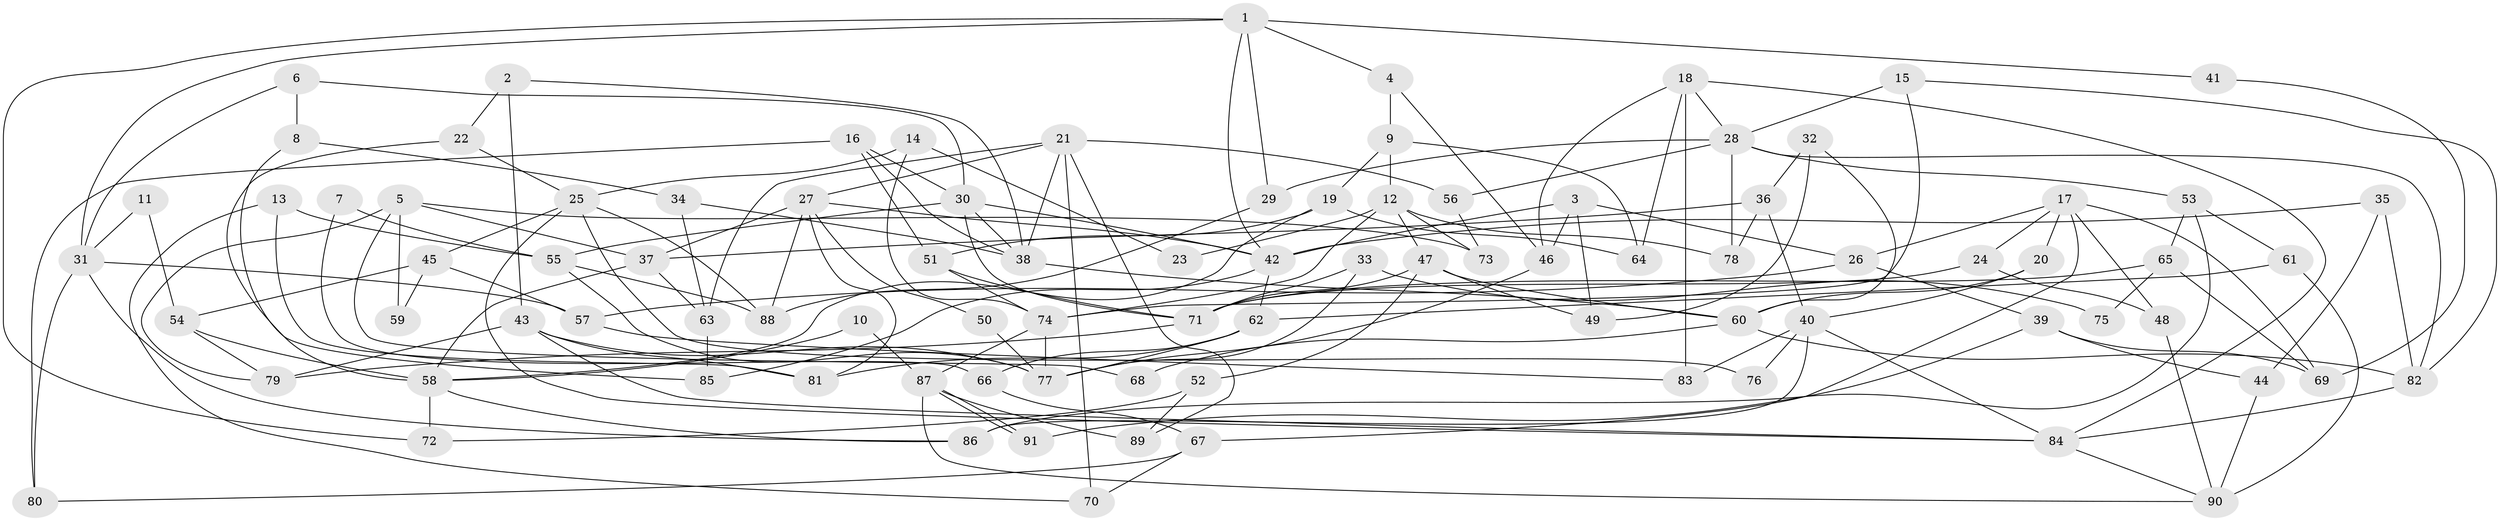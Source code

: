 // Generated by graph-tools (version 1.1) at 2025/51/03/09/25 04:51:19]
// undirected, 91 vertices, 182 edges
graph export_dot {
graph [start="1"]
  node [color=gray90,style=filled];
  1;
  2;
  3;
  4;
  5;
  6;
  7;
  8;
  9;
  10;
  11;
  12;
  13;
  14;
  15;
  16;
  17;
  18;
  19;
  20;
  21;
  22;
  23;
  24;
  25;
  26;
  27;
  28;
  29;
  30;
  31;
  32;
  33;
  34;
  35;
  36;
  37;
  38;
  39;
  40;
  41;
  42;
  43;
  44;
  45;
  46;
  47;
  48;
  49;
  50;
  51;
  52;
  53;
  54;
  55;
  56;
  57;
  58;
  59;
  60;
  61;
  62;
  63;
  64;
  65;
  66;
  67;
  68;
  69;
  70;
  71;
  72;
  73;
  74;
  75;
  76;
  77;
  78;
  79;
  80;
  81;
  82;
  83;
  84;
  85;
  86;
  87;
  88;
  89;
  90;
  91;
  1 -- 42;
  1 -- 72;
  1 -- 4;
  1 -- 29;
  1 -- 31;
  1 -- 41;
  2 -- 43;
  2 -- 22;
  2 -- 38;
  3 -- 42;
  3 -- 46;
  3 -- 26;
  3 -- 49;
  4 -- 9;
  4 -- 46;
  5 -- 73;
  5 -- 37;
  5 -- 59;
  5 -- 68;
  5 -- 79;
  6 -- 31;
  6 -- 30;
  6 -- 8;
  7 -- 66;
  7 -- 55;
  8 -- 34;
  8 -- 85;
  9 -- 19;
  9 -- 12;
  9 -- 64;
  10 -- 87;
  10 -- 58;
  11 -- 31;
  11 -- 54;
  12 -- 47;
  12 -- 74;
  12 -- 23;
  12 -- 73;
  12 -- 78;
  13 -- 81;
  13 -- 70;
  13 -- 55;
  14 -- 74;
  14 -- 25;
  14 -- 23;
  15 -- 28;
  15 -- 74;
  15 -- 82;
  16 -- 38;
  16 -- 51;
  16 -- 30;
  16 -- 80;
  17 -- 20;
  17 -- 69;
  17 -- 24;
  17 -- 26;
  17 -- 48;
  17 -- 67;
  18 -- 84;
  18 -- 46;
  18 -- 28;
  18 -- 64;
  18 -- 83;
  19 -- 64;
  19 -- 58;
  19 -- 51;
  20 -- 40;
  20 -- 60;
  21 -- 27;
  21 -- 38;
  21 -- 56;
  21 -- 63;
  21 -- 70;
  21 -- 89;
  22 -- 58;
  22 -- 25;
  24 -- 48;
  24 -- 71;
  25 -- 88;
  25 -- 45;
  25 -- 76;
  25 -- 84;
  26 -- 39;
  26 -- 57;
  27 -- 37;
  27 -- 81;
  27 -- 42;
  27 -- 50;
  27 -- 88;
  28 -- 29;
  28 -- 53;
  28 -- 56;
  28 -- 78;
  28 -- 82;
  29 -- 88;
  30 -- 38;
  30 -- 42;
  30 -- 55;
  30 -- 71;
  31 -- 86;
  31 -- 57;
  31 -- 80;
  32 -- 49;
  32 -- 36;
  32 -- 60;
  33 -- 77;
  33 -- 71;
  33 -- 75;
  34 -- 63;
  34 -- 38;
  35 -- 82;
  35 -- 42;
  35 -- 44;
  36 -- 40;
  36 -- 78;
  36 -- 37;
  37 -- 63;
  37 -- 58;
  38 -- 60;
  39 -- 44;
  39 -- 69;
  39 -- 91;
  40 -- 84;
  40 -- 83;
  40 -- 76;
  40 -- 86;
  41 -- 69;
  42 -- 62;
  42 -- 85;
  43 -- 84;
  43 -- 79;
  43 -- 77;
  43 -- 81;
  44 -- 90;
  45 -- 57;
  45 -- 54;
  45 -- 59;
  46 -- 77;
  47 -- 71;
  47 -- 60;
  47 -- 49;
  47 -- 52;
  48 -- 90;
  50 -- 77;
  51 -- 71;
  51 -- 74;
  52 -- 89;
  52 -- 72;
  53 -- 61;
  53 -- 65;
  53 -- 86;
  54 -- 79;
  54 -- 58;
  55 -- 77;
  55 -- 88;
  56 -- 73;
  57 -- 83;
  58 -- 86;
  58 -- 72;
  60 -- 82;
  60 -- 68;
  61 -- 62;
  61 -- 90;
  62 -- 77;
  62 -- 66;
  62 -- 81;
  63 -- 85;
  65 -- 71;
  65 -- 69;
  65 -- 75;
  66 -- 67;
  67 -- 80;
  67 -- 70;
  71 -- 79;
  74 -- 77;
  74 -- 87;
  82 -- 84;
  84 -- 90;
  87 -- 91;
  87 -- 91;
  87 -- 89;
  87 -- 90;
}
